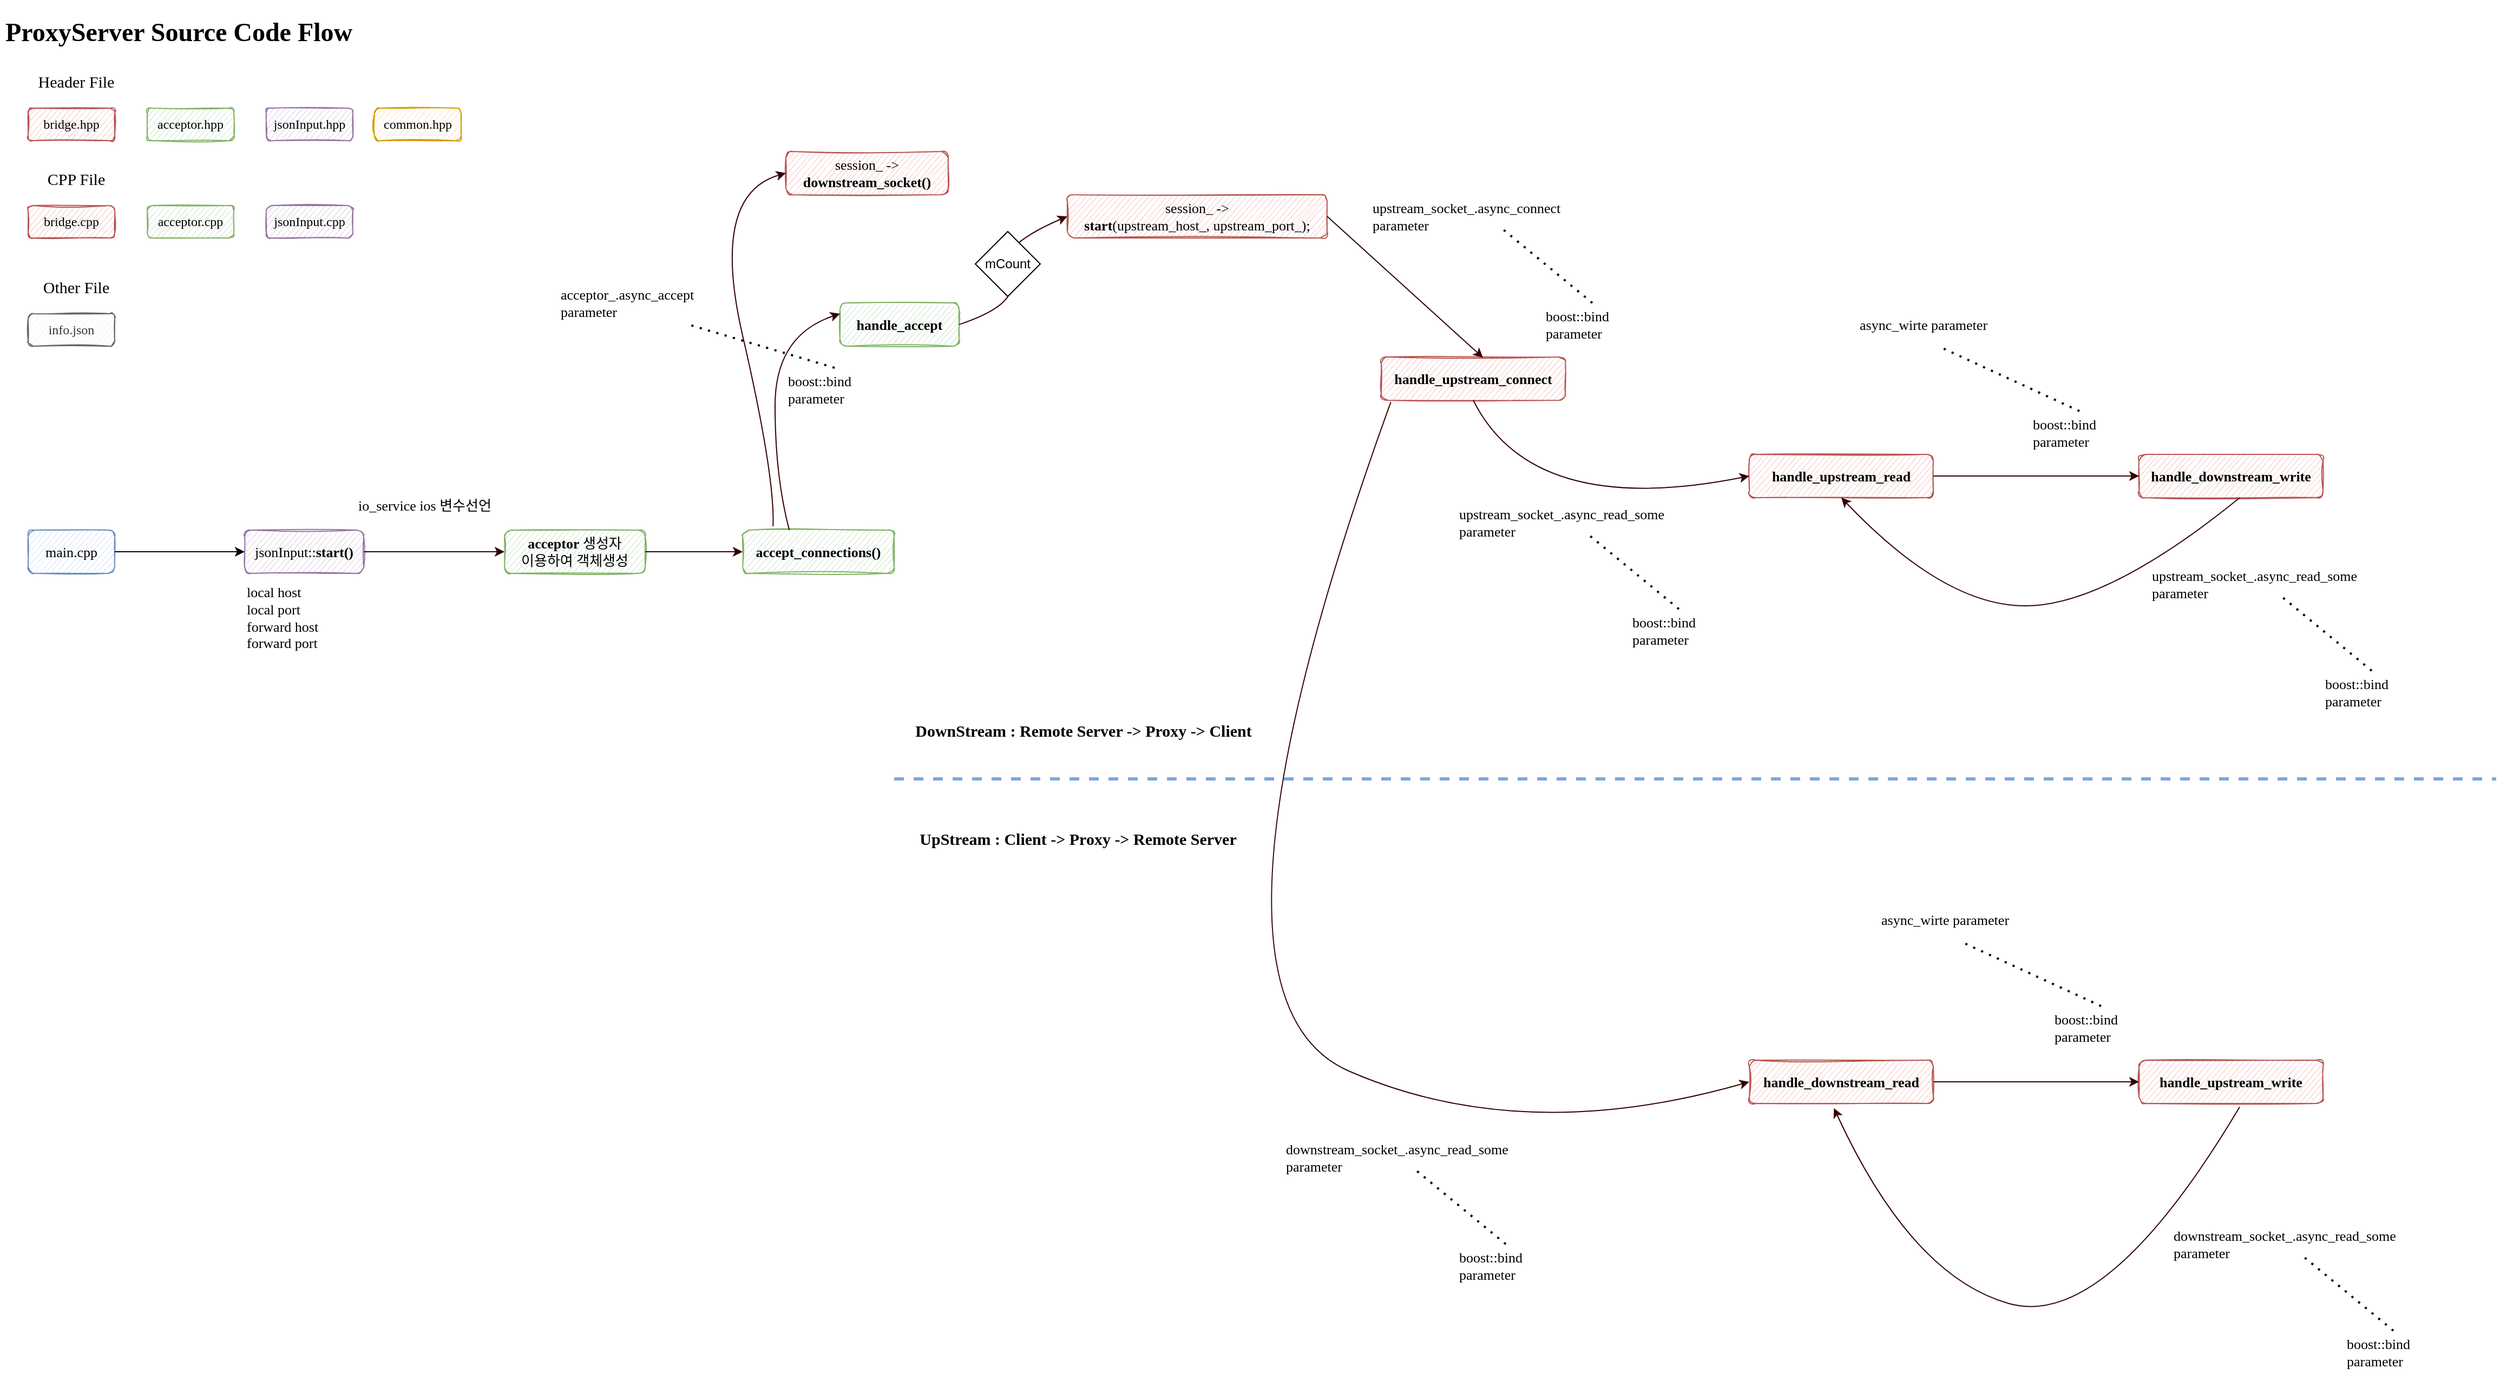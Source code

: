 <mxfile version="15.9.6" type="github">
  <diagram id="whLxphDbOcCeGoWNnIWj" name="페이지-1">
    <mxGraphModel dx="1662" dy="762" grid="1" gridSize="10" guides="1" tooltips="1" connect="1" arrows="1" fold="1" page="1" pageScale="1" pageWidth="2336" pageHeight="1654" math="0" shadow="0">
      <root>
        <mxCell id="0" />
        <mxCell id="1" parent="0" />
        <mxCell id="h061LGX5uVM3FiNdkVwj-1" value="main.cpp" style="rounded=1;whiteSpace=wrap;html=1;sketch=1;fillColor=#dae8fc;strokeColor=#6c8ebf;fontSize=13;fontFamily=Times New Roman;" parent="1" vertex="1">
          <mxGeometry x="40" y="490" width="80" height="40" as="geometry" />
        </mxCell>
        <mxCell id="h061LGX5uVM3FiNdkVwj-3" value="&lt;h1&gt;ProxyServer Source Code Flow&lt;/h1&gt;" style="text;html=1;strokeColor=none;fillColor=none;spacing=5;spacingTop=-20;whiteSpace=wrap;overflow=hidden;rounded=0;sketch=1;fontFamily=Times New Roman;" parent="1" vertex="1">
          <mxGeometry x="14" y="10" width="400" height="40" as="geometry" />
        </mxCell>
        <mxCell id="h061LGX5uVM3FiNdkVwj-4" value="&lt;font style=&quot;font-size: 15px&quot;&gt;Header File&lt;/font&gt;" style="text;html=1;strokeColor=none;fillColor=none;align=center;verticalAlign=middle;whiteSpace=wrap;rounded=0;sketch=1;fontFamily=Times New Roman;" parent="1" vertex="1">
          <mxGeometry x="40" y="60" width="89" height="30" as="geometry" />
        </mxCell>
        <mxCell id="h061LGX5uVM3FiNdkVwj-5" value="bridge.hpp" style="rounded=1;whiteSpace=wrap;html=1;sketch=1;fillColor=#f8cecc;strokeColor=#b85450;fontFamily=Times New Roman;" parent="1" vertex="1">
          <mxGeometry x="40" y="100" width="80" height="30" as="geometry" />
        </mxCell>
        <mxCell id="h061LGX5uVM3FiNdkVwj-8" value="acceptor.hpp" style="rounded=1;whiteSpace=wrap;html=1;sketch=1;fillColor=#d5e8d4;strokeColor=#82b366;fontFamily=Times New Roman;" parent="1" vertex="1">
          <mxGeometry x="150" y="100" width="80" height="30" as="geometry" />
        </mxCell>
        <mxCell id="h061LGX5uVM3FiNdkVwj-9" value="jsonInput.hpp" style="rounded=1;whiteSpace=wrap;html=1;sketch=1;fillColor=#e1d5e7;strokeColor=#9673a6;fontFamily=Times New Roman;" parent="1" vertex="1">
          <mxGeometry x="260" y="100" width="80" height="30" as="geometry" />
        </mxCell>
        <mxCell id="h061LGX5uVM3FiNdkVwj-10" value="common.hpp" style="rounded=1;whiteSpace=wrap;html=1;sketch=1;fillColor=#ffe6cc;strokeColor=#d79b00;fontFamily=Times New Roman;" parent="1" vertex="1">
          <mxGeometry x="360" y="100" width="80" height="30" as="geometry" />
        </mxCell>
        <mxCell id="h061LGX5uVM3FiNdkVwj-11" value="&lt;font style=&quot;font-size: 15px&quot;&gt;CPP File&lt;/font&gt;" style="text;html=1;strokeColor=none;fillColor=none;align=center;verticalAlign=middle;whiteSpace=wrap;rounded=0;sketch=1;fontFamily=Times New Roman;" parent="1" vertex="1">
          <mxGeometry x="40" y="150" width="89" height="30" as="geometry" />
        </mxCell>
        <mxCell id="h061LGX5uVM3FiNdkVwj-12" value="bridge.cpp" style="rounded=1;whiteSpace=wrap;html=1;sketch=1;fillColor=#f8cecc;strokeColor=#b85450;fontFamily=Times New Roman;" parent="1" vertex="1">
          <mxGeometry x="40" y="190" width="80" height="30" as="geometry" />
        </mxCell>
        <mxCell id="h061LGX5uVM3FiNdkVwj-13" value="acceptor.cpp" style="rounded=1;whiteSpace=wrap;html=1;sketch=1;fillColor=#d5e8d4;strokeColor=#82b366;fontFamily=Times New Roman;" parent="1" vertex="1">
          <mxGeometry x="150" y="190" width="80" height="30" as="geometry" />
        </mxCell>
        <mxCell id="h061LGX5uVM3FiNdkVwj-14" value="jsonInput.cpp" style="rounded=1;whiteSpace=wrap;html=1;sketch=1;fillColor=#e1d5e7;strokeColor=#9673a6;fontFamily=Times New Roman;" parent="1" vertex="1">
          <mxGeometry x="260" y="190" width="80" height="30" as="geometry" />
        </mxCell>
        <mxCell id="h061LGX5uVM3FiNdkVwj-17" value="jsonInput::&lt;b&gt;start()&lt;/b&gt;" style="rounded=1;whiteSpace=wrap;html=1;sketch=1;fontSize=13;fillColor=#e1d5e7;strokeColor=#9673a6;fontFamily=Times New Roman;" parent="1" vertex="1">
          <mxGeometry x="240" y="490" width="110" height="40" as="geometry" />
        </mxCell>
        <mxCell id="h061LGX5uVM3FiNdkVwj-20" value="local host&lt;br&gt;local port&lt;br&gt;forward host&lt;br&gt;forward port" style="text;html=1;strokeColor=none;fillColor=none;align=left;verticalAlign=middle;whiteSpace=wrap;rounded=0;sketch=1;fontSize=13;fontFamily=Times New Roman;" parent="1" vertex="1">
          <mxGeometry x="240" y="535" width="120" height="72" as="geometry" />
        </mxCell>
        <mxCell id="h061LGX5uVM3FiNdkVwj-21" value="" style="endArrow=classic;html=1;rounded=0;fontSize=12;entryX=0;entryY=0.5;entryDx=0;entryDy=0;fontFamily=Times New Roman;" parent="1" target="h061LGX5uVM3FiNdkVwj-17" edge="1">
          <mxGeometry width="50" height="50" relative="1" as="geometry">
            <mxPoint x="120" y="510" as="sourcePoint" />
            <mxPoint x="170" y="460" as="targetPoint" />
          </mxGeometry>
        </mxCell>
        <mxCell id="h061LGX5uVM3FiNdkVwj-22" value="&lt;b&gt;acceptor&lt;/b&gt; 생성자&lt;br style=&quot;font-size: 13px&quot;&gt;이용하여 객체생성" style="rounded=1;whiteSpace=wrap;html=1;sketch=1;fontSize=13;fillColor=#d5e8d4;strokeColor=#82b366;fontFamily=Times New Roman;" parent="1" vertex="1">
          <mxGeometry x="480" y="490" width="130" height="40" as="geometry" />
        </mxCell>
        <mxCell id="h061LGX5uVM3FiNdkVwj-27" value="" style="endArrow=classic;html=1;rounded=0;fontSize=13;strokeColor=#330000;exitX=1;exitY=0.5;exitDx=0;exitDy=0;entryX=0;entryY=0.5;entryDx=0;entryDy=0;fontFamily=Times New Roman;" parent="1" source="h061LGX5uVM3FiNdkVwj-17" target="h061LGX5uVM3FiNdkVwj-22" edge="1">
          <mxGeometry width="50" height="50" relative="1" as="geometry">
            <mxPoint x="630" y="530" as="sourcePoint" />
            <mxPoint x="680" y="480" as="targetPoint" />
          </mxGeometry>
        </mxCell>
        <mxCell id="h061LGX5uVM3FiNdkVwj-28" value="io_service ios 변수선언" style="text;html=1;strokeColor=none;fillColor=none;align=left;verticalAlign=middle;whiteSpace=wrap;rounded=0;sketch=1;fontSize=13;fontFamily=Times New Roman;" parent="1" vertex="1">
          <mxGeometry x="343" y="447" width="142" height="40" as="geometry" />
        </mxCell>
        <mxCell id="h061LGX5uVM3FiNdkVwj-29" value="accept_connections()" style="rounded=1;whiteSpace=wrap;html=1;sketch=1;fontSize=13;fillColor=#d5e8d4;strokeColor=#82b366;fontStyle=1;fontFamily=Times New Roman;" parent="1" vertex="1">
          <mxGeometry x="700" y="490" width="140" height="40" as="geometry" />
        </mxCell>
        <mxCell id="h061LGX5uVM3FiNdkVwj-30" value="" style="endArrow=classic;html=1;rounded=0;fontSize=13;strokeColor=#330000;exitX=1;exitY=0.5;exitDx=0;exitDy=0;entryX=0;entryY=0.5;entryDx=0;entryDy=0;fontFamily=Times New Roman;" parent="1" source="h061LGX5uVM3FiNdkVwj-22" target="h061LGX5uVM3FiNdkVwj-29" edge="1">
          <mxGeometry width="50" height="50" relative="1" as="geometry">
            <mxPoint x="680" y="440" as="sourcePoint" />
            <mxPoint x="730" y="390" as="targetPoint" />
          </mxGeometry>
        </mxCell>
        <mxCell id="h061LGX5uVM3FiNdkVwj-32" value="session_ -&amp;gt;&lt;br&gt;&lt;b&gt;downstream_socket()&lt;/b&gt;" style="rounded=1;whiteSpace=wrap;html=1;sketch=1;fontSize=13;fillColor=#f8cecc;strokeColor=#b85450;fontFamily=Times New Roman;" parent="1" vertex="1">
          <mxGeometry x="740" y="140" width="150" height="40" as="geometry" />
        </mxCell>
        <mxCell id="h061LGX5uVM3FiNdkVwj-33" value="" style="curved=1;endArrow=classic;html=1;rounded=0;fontSize=13;strokeColor=#330000;exitX=0.201;exitY=-0.089;exitDx=0;exitDy=0;exitPerimeter=0;entryX=0;entryY=0.5;entryDx=0;entryDy=0;fontFamily=Times New Roman;" parent="1" source="h061LGX5uVM3FiNdkVwj-29" target="h061LGX5uVM3FiNdkVwj-32" edge="1">
          <mxGeometry width="50" height="50" relative="1" as="geometry">
            <mxPoint x="680" y="440" as="sourcePoint" />
            <mxPoint x="730" y="390" as="targetPoint" />
            <Array as="points">
              <mxPoint x="730" y="440" />
              <mxPoint x="670" y="180" />
            </Array>
          </mxGeometry>
        </mxCell>
        <mxCell id="h061LGX5uVM3FiNdkVwj-34" value="acceptor_.async_accept&lt;br&gt;parameter" style="text;html=1;strokeColor=none;fillColor=none;align=left;verticalAlign=middle;whiteSpace=wrap;rounded=0;sketch=1;fontSize=13;fontFamily=Times New Roman;" parent="1" vertex="1">
          <mxGeometry x="530" y="260" width="160" height="40" as="geometry" />
        </mxCell>
        <mxCell id="h061LGX5uVM3FiNdkVwj-35" value="handle_accept" style="rounded=1;whiteSpace=wrap;html=1;sketch=1;fontSize=13;fillColor=#d5e8d4;strokeColor=#82b366;fontStyle=1;fontFamily=Times New Roman;" parent="1" vertex="1">
          <mxGeometry x="790" y="280" width="110" height="40" as="geometry" />
        </mxCell>
        <mxCell id="h061LGX5uVM3FiNdkVwj-36" value="" style="curved=1;endArrow=classic;html=1;rounded=0;fontSize=13;strokeColor=#330000;entryX=0;entryY=0.25;entryDx=0;entryDy=0;exitX=0.308;exitY=0;exitDx=0;exitDy=0;exitPerimeter=0;fontFamily=Times New Roman;" parent="1" source="h061LGX5uVM3FiNdkVwj-29" target="h061LGX5uVM3FiNdkVwj-35" edge="1">
          <mxGeometry width="50" height="50" relative="1" as="geometry">
            <mxPoint x="730" y="480" as="sourcePoint" />
            <mxPoint x="730" y="390" as="targetPoint" />
            <Array as="points">
              <mxPoint x="730" y="440" />
              <mxPoint x="730" y="310" />
            </Array>
          </mxGeometry>
        </mxCell>
        <mxCell id="h061LGX5uVM3FiNdkVwj-37" value="boost::bind&lt;br&gt;parameter" style="text;html=1;strokeColor=none;fillColor=none;align=left;verticalAlign=middle;whiteSpace=wrap;rounded=0;sketch=1;fontSize=13;fontFamily=Times New Roman;" parent="1" vertex="1">
          <mxGeometry x="740" y="340" width="90" height="40" as="geometry" />
        </mxCell>
        <mxCell id="h061LGX5uVM3FiNdkVwj-39" value="session_ -&amp;gt;&lt;br&gt;&lt;b&gt;start&lt;/b&gt;(upstream_host_, upstream_port_);" style="rounded=1;whiteSpace=wrap;html=1;sketch=1;fontSize=13;fillColor=#f8cecc;strokeColor=#b85450;fontFamily=Times New Roman;" parent="1" vertex="1">
          <mxGeometry x="1000" y="180" width="240" height="40" as="geometry" />
        </mxCell>
        <mxCell id="h061LGX5uVM3FiNdkVwj-40" value="" style="curved=1;endArrow=classic;html=1;rounded=0;fontSize=13;strokeColor=#330000;exitX=1;exitY=0.5;exitDx=0;exitDy=0;entryX=0;entryY=0.5;entryDx=0;entryDy=0;fontFamily=Times New Roman;" parent="1" source="h061LGX5uVM3FiNdkVwj-35" target="h061LGX5uVM3FiNdkVwj-39" edge="1">
          <mxGeometry width="50" height="50" relative="1" as="geometry">
            <mxPoint x="1050" y="530" as="sourcePoint" />
            <mxPoint x="1100" y="480" as="targetPoint" />
            <Array as="points">
              <mxPoint x="960" y="280" />
              <mxPoint x="930" y="230" />
            </Array>
          </mxGeometry>
        </mxCell>
        <mxCell id="h061LGX5uVM3FiNdkVwj-41" value="handle_upstream_connect" style="rounded=1;whiteSpace=wrap;html=1;sketch=1;fontSize=13;fillColor=#f8cecc;strokeColor=#b85450;fontStyle=1;fontFamily=Times New Roman;" parent="1" vertex="1">
          <mxGeometry x="1290" y="330" width="170" height="40" as="geometry" />
        </mxCell>
        <mxCell id="h061LGX5uVM3FiNdkVwj-45" value="" style="endArrow=classic;html=1;rounded=0;fontSize=13;strokeColor=#330000;exitX=1;exitY=0.5;exitDx=0;exitDy=0;entryX=0.553;entryY=0.016;entryDx=0;entryDy=0;entryPerimeter=0;fontFamily=Times New Roman;" parent="1" source="h061LGX5uVM3FiNdkVwj-39" target="h061LGX5uVM3FiNdkVwj-41" edge="1">
          <mxGeometry width="50" height="50" relative="1" as="geometry">
            <mxPoint x="1270" y="500" as="sourcePoint" />
            <mxPoint x="1320" y="450" as="targetPoint" />
          </mxGeometry>
        </mxCell>
        <mxCell id="h061LGX5uVM3FiNdkVwj-46" value="upstream_socket_.async_connect&lt;br&gt;parameter" style="text;html=1;strokeColor=none;fillColor=none;align=left;verticalAlign=middle;whiteSpace=wrap;rounded=0;sketch=1;fontSize=13;fontFamily=Times New Roman;" parent="1" vertex="1">
          <mxGeometry x="1280" y="180" width="210" height="40" as="geometry" />
        </mxCell>
        <mxCell id="h061LGX5uVM3FiNdkVwj-47" value="" style="endArrow=none;dashed=1;html=1;dashPattern=1 3;strokeWidth=2;rounded=0;fontSize=13;entryX=0.75;entryY=1;entryDx=0;entryDy=0;exitX=0.5;exitY=0;exitDx=0;exitDy=0;fontFamily=Times New Roman;" parent="1" source="h061LGX5uVM3FiNdkVwj-37" target="h061LGX5uVM3FiNdkVwj-34" edge="1">
          <mxGeometry width="50" height="50" relative="1" as="geometry">
            <mxPoint x="1270" y="500" as="sourcePoint" />
            <mxPoint x="1320" y="450" as="targetPoint" />
          </mxGeometry>
        </mxCell>
        <mxCell id="h061LGX5uVM3FiNdkVwj-48" value="boost::bind&lt;br&gt;parameter" style="text;html=1;strokeColor=none;fillColor=none;align=left;verticalAlign=middle;whiteSpace=wrap;rounded=0;sketch=1;fontSize=13;fontFamily=Times New Roman;" parent="1" vertex="1">
          <mxGeometry x="1440" y="280" width="90" height="40" as="geometry" />
        </mxCell>
        <mxCell id="h061LGX5uVM3FiNdkVwj-49" value="" style="endArrow=none;dashed=1;html=1;dashPattern=1 3;strokeWidth=2;rounded=0;fontSize=13;exitX=0.5;exitY=0;exitDx=0;exitDy=0;fontFamily=Times New Roman;" parent="1" source="h061LGX5uVM3FiNdkVwj-48" edge="1">
          <mxGeometry width="50" height="50" relative="1" as="geometry">
            <mxPoint x="1270" y="500" as="sourcePoint" />
            <mxPoint x="1400" y="210" as="targetPoint" />
          </mxGeometry>
        </mxCell>
        <mxCell id="h061LGX5uVM3FiNdkVwj-50" value="handle_upstream_read" style="rounded=1;whiteSpace=wrap;html=1;sketch=1;fontSize=13;fillColor=#f8cecc;strokeColor=#b85450;fontStyle=1;fontFamily=Times New Roman;" parent="1" vertex="1">
          <mxGeometry x="1630" y="420" width="170" height="40" as="geometry" />
        </mxCell>
        <mxCell id="h061LGX5uVM3FiNdkVwj-51" value="handle_downstream_read" style="rounded=1;whiteSpace=wrap;html=1;sketch=1;fontSize=13;fillColor=#f8cecc;strokeColor=#b85450;fontStyle=1;fontFamily=Times New Roman;" parent="1" vertex="1">
          <mxGeometry x="1630" y="980" width="170" height="40" as="geometry" />
        </mxCell>
        <mxCell id="h061LGX5uVM3FiNdkVwj-57" value="" style="curved=1;endArrow=classic;html=1;rounded=0;fontSize=13;strokeColor=#330000;exitX=0.5;exitY=1;exitDx=0;exitDy=0;entryX=0;entryY=0.5;entryDx=0;entryDy=0;fontFamily=Times New Roman;" parent="1" source="h061LGX5uVM3FiNdkVwj-41" target="h061LGX5uVM3FiNdkVwj-50" edge="1">
          <mxGeometry width="50" height="50" relative="1" as="geometry">
            <mxPoint x="1640" y="620" as="sourcePoint" />
            <mxPoint x="1690" y="570" as="targetPoint" />
            <Array as="points">
              <mxPoint x="1430" y="480" />
            </Array>
          </mxGeometry>
        </mxCell>
        <mxCell id="h061LGX5uVM3FiNdkVwj-59" value="upstream_socket_.async_read_some&lt;br&gt;parameter" style="text;html=1;strokeColor=none;fillColor=none;align=left;verticalAlign=middle;whiteSpace=wrap;rounded=0;sketch=1;fontSize=13;fontFamily=Times New Roman;" parent="1" vertex="1">
          <mxGeometry x="1360" y="463" width="260" height="40" as="geometry" />
        </mxCell>
        <mxCell id="h061LGX5uVM3FiNdkVwj-60" value="boost::bind&lt;br&gt;parameter" style="text;html=1;strokeColor=none;fillColor=none;align=left;verticalAlign=middle;whiteSpace=wrap;rounded=0;sketch=1;fontSize=13;fontFamily=Times New Roman;" parent="1" vertex="1">
          <mxGeometry x="1520" y="563" width="90" height="40" as="geometry" />
        </mxCell>
        <mxCell id="h061LGX5uVM3FiNdkVwj-61" value="" style="endArrow=none;dashed=1;html=1;dashPattern=1 3;strokeWidth=2;rounded=0;fontSize=13;exitX=0.5;exitY=0;exitDx=0;exitDy=0;fontFamily=Times New Roman;" parent="1" source="h061LGX5uVM3FiNdkVwj-60" edge="1">
          <mxGeometry width="50" height="50" relative="1" as="geometry">
            <mxPoint x="1350" y="783" as="sourcePoint" />
            <mxPoint x="1480.0" y="493" as="targetPoint" />
          </mxGeometry>
        </mxCell>
        <mxCell id="h061LGX5uVM3FiNdkVwj-62" value="" style="curved=1;endArrow=classic;html=1;rounded=0;fontSize=13;strokeColor=#330000;exitX=0.052;exitY=1.042;exitDx=0;exitDy=0;exitPerimeter=0;entryX=0;entryY=0.5;entryDx=0;entryDy=0;fontFamily=Times New Roman;" parent="1" source="h061LGX5uVM3FiNdkVwj-41" target="h061LGX5uVM3FiNdkVwj-51" edge="1">
          <mxGeometry width="50" height="50" relative="1" as="geometry">
            <mxPoint x="1630" y="720" as="sourcePoint" />
            <mxPoint x="1680" y="670" as="targetPoint" />
            <Array as="points">
              <mxPoint x="1100" y="920" />
              <mxPoint x="1420" y="1060" />
            </Array>
          </mxGeometry>
        </mxCell>
        <mxCell id="h061LGX5uVM3FiNdkVwj-63" value="downstream_socket_.async_read_some&lt;br&gt;parameter" style="text;html=1;strokeColor=none;fillColor=none;align=left;verticalAlign=middle;whiteSpace=wrap;rounded=0;sketch=1;fontSize=13;fontFamily=Times New Roman;" parent="1" vertex="1">
          <mxGeometry x="1200" y="1050" width="260" height="40" as="geometry" />
        </mxCell>
        <mxCell id="h061LGX5uVM3FiNdkVwj-64" value="boost::bind&lt;br&gt;parameter" style="text;html=1;strokeColor=none;fillColor=none;align=left;verticalAlign=middle;whiteSpace=wrap;rounded=0;sketch=1;fontSize=13;fontFamily=Times New Roman;" parent="1" vertex="1">
          <mxGeometry x="1360" y="1150" width="90" height="40" as="geometry" />
        </mxCell>
        <mxCell id="h061LGX5uVM3FiNdkVwj-65" value="" style="endArrow=none;dashed=1;html=1;dashPattern=1 3;strokeWidth=2;rounded=0;fontSize=13;exitX=0.5;exitY=0;exitDx=0;exitDy=0;fontFamily=Times New Roman;" parent="1" source="h061LGX5uVM3FiNdkVwj-64" edge="1">
          <mxGeometry width="50" height="50" relative="1" as="geometry">
            <mxPoint x="1190" y="1370" as="sourcePoint" />
            <mxPoint x="1320.0" y="1080" as="targetPoint" />
          </mxGeometry>
        </mxCell>
        <mxCell id="h061LGX5uVM3FiNdkVwj-66" value="handle_downstream_write" style="rounded=1;whiteSpace=wrap;html=1;sketch=1;fontSize=13;fillColor=#f8cecc;strokeColor=#b85450;fontStyle=1;fontFamily=Times New Roman;" parent="1" vertex="1">
          <mxGeometry x="1990" y="420" width="170" height="40" as="geometry" />
        </mxCell>
        <mxCell id="h061LGX5uVM3FiNdkVwj-67" value="" style="endArrow=classic;html=1;rounded=0;fontSize=13;strokeColor=#330000;exitX=1;exitY=0.5;exitDx=0;exitDy=0;entryX=0;entryY=0.5;entryDx=0;entryDy=0;fontFamily=Times New Roman;" parent="1" source="h061LGX5uVM3FiNdkVwj-50" target="h061LGX5uVM3FiNdkVwj-66" edge="1">
          <mxGeometry width="50" height="50" relative="1" as="geometry">
            <mxPoint x="1880" y="510" as="sourcePoint" />
            <mxPoint x="1930" y="460" as="targetPoint" />
          </mxGeometry>
        </mxCell>
        <mxCell id="h061LGX5uVM3FiNdkVwj-71" value="async_wirte parameter" style="text;html=1;strokeColor=none;fillColor=none;align=left;verticalAlign=middle;whiteSpace=wrap;rounded=0;sketch=1;fontSize=13;fontFamily=Times New Roman;" parent="1" vertex="1">
          <mxGeometry x="1730" y="280" width="140" height="40" as="geometry" />
        </mxCell>
        <mxCell id="h061LGX5uVM3FiNdkVwj-72" value="boost::bind&lt;br&gt;parameter" style="text;html=1;strokeColor=none;fillColor=none;align=left;verticalAlign=middle;whiteSpace=wrap;rounded=0;sketch=1;fontSize=13;fontFamily=Times New Roman;" parent="1" vertex="1">
          <mxGeometry x="1890" y="380" width="90" height="40" as="geometry" />
        </mxCell>
        <mxCell id="h061LGX5uVM3FiNdkVwj-73" value="" style="endArrow=none;dashed=1;html=1;dashPattern=1 3;strokeWidth=2;rounded=0;fontSize=13;exitX=0.5;exitY=0;exitDx=0;exitDy=0;entryX=0.567;entryY=1.055;entryDx=0;entryDy=0;entryPerimeter=0;fontFamily=Times New Roman;" parent="1" source="h061LGX5uVM3FiNdkVwj-72" target="h061LGX5uVM3FiNdkVwj-71" edge="1">
          <mxGeometry width="50" height="50" relative="1" as="geometry">
            <mxPoint x="1720" y="600" as="sourcePoint" />
            <mxPoint x="1850.0" y="310" as="targetPoint" />
          </mxGeometry>
        </mxCell>
        <mxCell id="h061LGX5uVM3FiNdkVwj-74" value="" style="curved=1;endArrow=classic;html=1;rounded=0;fontSize=13;strokeColor=#330000;exitX=0.547;exitY=1.003;exitDx=0;exitDy=0;exitPerimeter=0;entryX=0.5;entryY=1;entryDx=0;entryDy=0;fontFamily=Times New Roman;" parent="1" source="h061LGX5uVM3FiNdkVwj-66" target="h061LGX5uVM3FiNdkVwj-50" edge="1">
          <mxGeometry width="50" height="50" relative="1" as="geometry">
            <mxPoint x="1880" y="520" as="sourcePoint" />
            <mxPoint x="1930" y="470" as="targetPoint" />
            <Array as="points">
              <mxPoint x="1960" y="560" />
              <mxPoint x="1810" y="560" />
            </Array>
          </mxGeometry>
        </mxCell>
        <mxCell id="h061LGX5uVM3FiNdkVwj-75" value="upstream_socket_.async_read_some&lt;br&gt;parameter" style="text;html=1;strokeColor=none;fillColor=none;align=left;verticalAlign=middle;whiteSpace=wrap;rounded=0;sketch=1;fontSize=13;fontFamily=Times New Roman;" parent="1" vertex="1">
          <mxGeometry x="2000" y="520" width="260" height="40" as="geometry" />
        </mxCell>
        <mxCell id="h061LGX5uVM3FiNdkVwj-76" value="boost::bind&lt;br&gt;parameter" style="text;html=1;strokeColor=none;fillColor=none;align=left;verticalAlign=middle;whiteSpace=wrap;rounded=0;sketch=1;fontSize=13;fontFamily=Times New Roman;" parent="1" vertex="1">
          <mxGeometry x="2160" y="620" width="90" height="40" as="geometry" />
        </mxCell>
        <mxCell id="h061LGX5uVM3FiNdkVwj-77" value="" style="endArrow=none;dashed=1;html=1;dashPattern=1 3;strokeWidth=2;rounded=0;fontSize=13;exitX=0.5;exitY=0;exitDx=0;exitDy=0;fontFamily=Times New Roman;" parent="1" source="h061LGX5uVM3FiNdkVwj-76" edge="1">
          <mxGeometry width="50" height="50" relative="1" as="geometry">
            <mxPoint x="1990" y="840" as="sourcePoint" />
            <mxPoint x="2120.0" y="550" as="targetPoint" />
          </mxGeometry>
        </mxCell>
        <mxCell id="h061LGX5uVM3FiNdkVwj-78" value="handle_upstream_write" style="rounded=1;whiteSpace=wrap;html=1;sketch=1;fontSize=13;fillColor=#f8cecc;strokeColor=#b85450;fontStyle=1;fontFamily=Times New Roman;" parent="1" vertex="1">
          <mxGeometry x="1990" y="980" width="170" height="40" as="geometry" />
        </mxCell>
        <mxCell id="h061LGX5uVM3FiNdkVwj-79" value="async_wirte parameter" style="text;html=1;strokeColor=none;fillColor=none;align=left;verticalAlign=middle;whiteSpace=wrap;rounded=0;sketch=1;fontSize=13;fontFamily=Times New Roman;" parent="1" vertex="1">
          <mxGeometry x="1750" y="830" width="140" height="40" as="geometry" />
        </mxCell>
        <mxCell id="h061LGX5uVM3FiNdkVwj-80" value="boost::bind&lt;br&gt;parameter" style="text;html=1;strokeColor=none;fillColor=none;align=left;verticalAlign=middle;whiteSpace=wrap;rounded=0;sketch=1;fontSize=13;fontFamily=Times New Roman;" parent="1" vertex="1">
          <mxGeometry x="1910" y="930" width="90" height="40" as="geometry" />
        </mxCell>
        <mxCell id="h061LGX5uVM3FiNdkVwj-81" value="" style="endArrow=none;dashed=1;html=1;dashPattern=1 3;strokeWidth=2;rounded=0;fontSize=13;exitX=0.5;exitY=0;exitDx=0;exitDy=0;entryX=0.567;entryY=1.055;entryDx=0;entryDy=0;entryPerimeter=0;fontFamily=Times New Roman;" parent="1" source="h061LGX5uVM3FiNdkVwj-80" target="h061LGX5uVM3FiNdkVwj-79" edge="1">
          <mxGeometry width="50" height="50" relative="1" as="geometry">
            <mxPoint x="1740" y="1150" as="sourcePoint" />
            <mxPoint x="1870.0" y="860" as="targetPoint" />
          </mxGeometry>
        </mxCell>
        <mxCell id="h061LGX5uVM3FiNdkVwj-84" value="" style="curved=1;endArrow=classic;html=1;rounded=0;fontSize=13;strokeColor=#330000;exitX=0.547;exitY=1.082;exitDx=0;exitDy=0;exitPerimeter=0;entryX=0.46;entryY=1.108;entryDx=0;entryDy=0;entryPerimeter=0;fontFamily=Times New Roman;" parent="1" source="h061LGX5uVM3FiNdkVwj-78" target="h061LGX5uVM3FiNdkVwj-51" edge="1">
          <mxGeometry width="50" height="50" relative="1" as="geometry">
            <mxPoint x="1880" y="830" as="sourcePoint" />
            <mxPoint x="1930" y="780" as="targetPoint" />
            <Array as="points">
              <mxPoint x="1960" y="1230" />
              <mxPoint x="1780" y="1180" />
            </Array>
          </mxGeometry>
        </mxCell>
        <mxCell id="h061LGX5uVM3FiNdkVwj-85" value="downstream_socket_.async_read_some&lt;br&gt;parameter" style="text;html=1;strokeColor=none;fillColor=none;align=left;verticalAlign=middle;whiteSpace=wrap;rounded=0;sketch=1;fontSize=13;fontFamily=Times New Roman;" parent="1" vertex="1">
          <mxGeometry x="2020" y="1130" width="260" height="40" as="geometry" />
        </mxCell>
        <mxCell id="h061LGX5uVM3FiNdkVwj-86" value="boost::bind&lt;br&gt;parameter" style="text;html=1;strokeColor=none;fillColor=none;align=left;verticalAlign=middle;whiteSpace=wrap;rounded=0;sketch=1;fontSize=13;fontFamily=Times New Roman;" parent="1" vertex="1">
          <mxGeometry x="2180" y="1230" width="90" height="40" as="geometry" />
        </mxCell>
        <mxCell id="h061LGX5uVM3FiNdkVwj-87" value="" style="endArrow=none;dashed=1;html=1;dashPattern=1 3;strokeWidth=2;rounded=0;fontSize=13;exitX=0.5;exitY=0;exitDx=0;exitDy=0;fontFamily=Times New Roman;" parent="1" source="h061LGX5uVM3FiNdkVwj-86" edge="1">
          <mxGeometry width="50" height="50" relative="1" as="geometry">
            <mxPoint x="2010" y="1450" as="sourcePoint" />
            <mxPoint x="2140.0" y="1160" as="targetPoint" />
          </mxGeometry>
        </mxCell>
        <mxCell id="h061LGX5uVM3FiNdkVwj-88" value="&lt;font style=&quot;font-size: 15px&quot;&gt;Other File&lt;/font&gt;" style="text;html=1;strokeColor=none;fillColor=none;align=center;verticalAlign=middle;whiteSpace=wrap;rounded=0;sketch=1;fontFamily=Times New Roman;" parent="1" vertex="1">
          <mxGeometry x="40" y="250" width="89" height="30" as="geometry" />
        </mxCell>
        <mxCell id="h061LGX5uVM3FiNdkVwj-89" value="info.json" style="rounded=1;whiteSpace=wrap;html=1;sketch=1;fillColor=#f5f5f5;strokeColor=#666666;fontColor=#333333;fontFamily=Times New Roman;" parent="1" vertex="1">
          <mxGeometry x="40" y="290" width="80" height="30" as="geometry" />
        </mxCell>
        <mxCell id="h061LGX5uVM3FiNdkVwj-91" value="" style="endArrow=classic;html=1;rounded=0;fontSize=13;strokeColor=#330000;exitX=1;exitY=0.5;exitDx=0;exitDy=0;entryX=0;entryY=0.5;entryDx=0;entryDy=0;fontFamily=Times New Roman;" parent="1" source="h061LGX5uVM3FiNdkVwj-51" target="h061LGX5uVM3FiNdkVwj-78" edge="1">
          <mxGeometry width="50" height="50" relative="1" as="geometry">
            <mxPoint x="1340" y="790" as="sourcePoint" />
            <mxPoint x="1390" y="740" as="targetPoint" />
          </mxGeometry>
        </mxCell>
        <mxCell id="h061LGX5uVM3FiNdkVwj-92" value="" style="endArrow=none;dashed=1;html=1;rounded=0;fontSize=13;strokeColor=#7EA6E0;strokeWidth=3;fontFamily=Times New Roman;" parent="1" edge="1">
          <mxGeometry width="50" height="50" relative="1" as="geometry">
            <mxPoint x="840" y="720" as="sourcePoint" />
            <mxPoint x="2320" y="720" as="targetPoint" />
          </mxGeometry>
        </mxCell>
        <mxCell id="h061LGX5uVM3FiNdkVwj-93" value="DownStream : Remote Server -&amp;gt; Proxy -&amp;gt; Client" style="text;html=1;strokeColor=none;fillColor=none;align=center;verticalAlign=middle;whiteSpace=wrap;rounded=0;sketch=1;fontSize=15;fontStyle=1;fontFamily=Times New Roman;" parent="1" vertex="1">
          <mxGeometry x="840" y="660" width="350" height="30" as="geometry" />
        </mxCell>
        <mxCell id="h061LGX5uVM3FiNdkVwj-94" value="UpStream : Client -&amp;gt; Proxy -&amp;gt; Remote Server" style="text;html=1;strokeColor=none;fillColor=none;align=center;verticalAlign=middle;whiteSpace=wrap;rounded=0;sketch=1;fontSize=15;fontStyle=1;fontFamily=Times New Roman;" parent="1" vertex="1">
          <mxGeometry x="840" y="760" width="340" height="30" as="geometry" />
        </mxCell>
        <mxCell id="6vEWO9o-Fa4ZRpAQN4_v-1" value="mCount" style="rhombus;whiteSpace=wrap;html=1;" vertex="1" parent="1">
          <mxGeometry x="915" y="214" width="60" height="60" as="geometry" />
        </mxCell>
      </root>
    </mxGraphModel>
  </diagram>
</mxfile>
